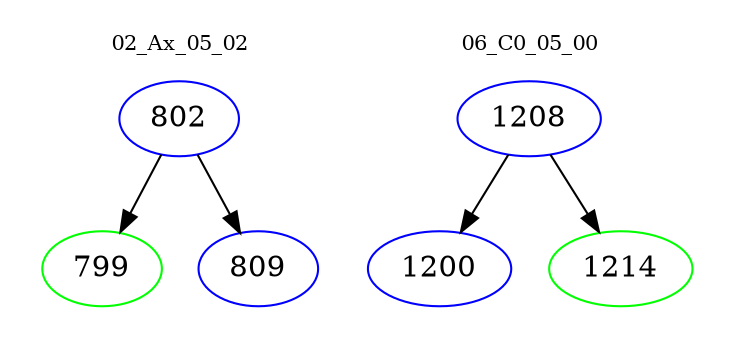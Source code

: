 digraph{
subgraph cluster_0 {
color = white
label = "02_Ax_05_02";
fontsize=10;
T0_802 [label="802", color="blue"]
T0_802 -> T0_799 [color="black"]
T0_799 [label="799", color="green"]
T0_802 -> T0_809 [color="black"]
T0_809 [label="809", color="blue"]
}
subgraph cluster_1 {
color = white
label = "06_C0_05_00";
fontsize=10;
T1_1208 [label="1208", color="blue"]
T1_1208 -> T1_1200 [color="black"]
T1_1200 [label="1200", color="blue"]
T1_1208 -> T1_1214 [color="black"]
T1_1214 [label="1214", color="green"]
}
}
